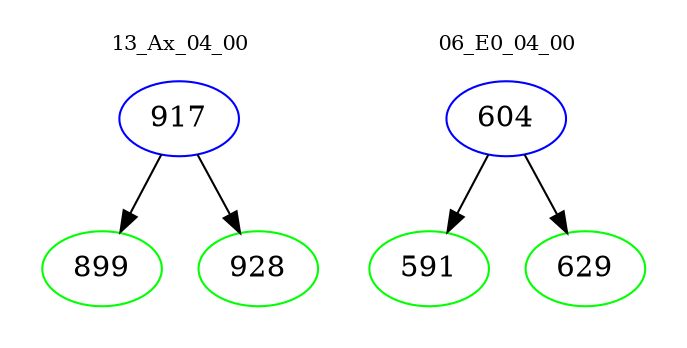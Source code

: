 digraph{
subgraph cluster_0 {
color = white
label = "13_Ax_04_00";
fontsize=10;
T0_917 [label="917", color="blue"]
T0_917 -> T0_899 [color="black"]
T0_899 [label="899", color="green"]
T0_917 -> T0_928 [color="black"]
T0_928 [label="928", color="green"]
}
subgraph cluster_1 {
color = white
label = "06_E0_04_00";
fontsize=10;
T1_604 [label="604", color="blue"]
T1_604 -> T1_591 [color="black"]
T1_591 [label="591", color="green"]
T1_604 -> T1_629 [color="black"]
T1_629 [label="629", color="green"]
}
}
